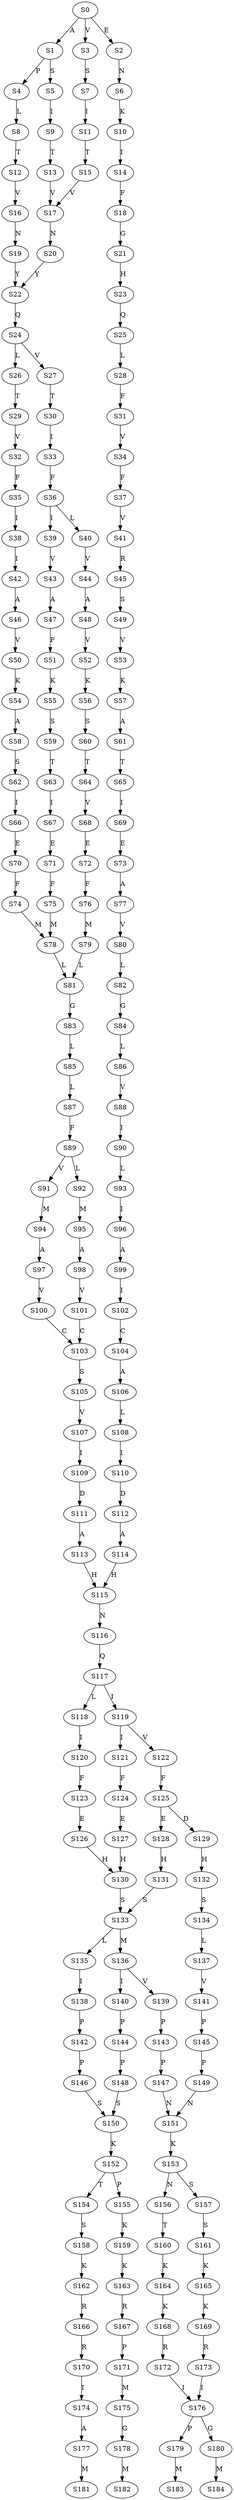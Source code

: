 strict digraph  {
	S0 -> S1 [ label = A ];
	S0 -> S2 [ label = E ];
	S0 -> S3 [ label = V ];
	S1 -> S4 [ label = P ];
	S1 -> S5 [ label = S ];
	S2 -> S6 [ label = N ];
	S3 -> S7 [ label = S ];
	S4 -> S8 [ label = L ];
	S5 -> S9 [ label = I ];
	S6 -> S10 [ label = K ];
	S7 -> S11 [ label = I ];
	S8 -> S12 [ label = T ];
	S9 -> S13 [ label = T ];
	S10 -> S14 [ label = I ];
	S11 -> S15 [ label = T ];
	S12 -> S16 [ label = V ];
	S13 -> S17 [ label = V ];
	S14 -> S18 [ label = F ];
	S15 -> S17 [ label = V ];
	S16 -> S19 [ label = N ];
	S17 -> S20 [ label = N ];
	S18 -> S21 [ label = G ];
	S19 -> S22 [ label = Y ];
	S20 -> S22 [ label = Y ];
	S21 -> S23 [ label = H ];
	S22 -> S24 [ label = Q ];
	S23 -> S25 [ label = Q ];
	S24 -> S26 [ label = L ];
	S24 -> S27 [ label = V ];
	S25 -> S28 [ label = L ];
	S26 -> S29 [ label = T ];
	S27 -> S30 [ label = T ];
	S28 -> S31 [ label = F ];
	S29 -> S32 [ label = V ];
	S30 -> S33 [ label = I ];
	S31 -> S34 [ label = V ];
	S32 -> S35 [ label = F ];
	S33 -> S36 [ label = F ];
	S34 -> S37 [ label = F ];
	S35 -> S38 [ label = I ];
	S36 -> S39 [ label = I ];
	S36 -> S40 [ label = L ];
	S37 -> S41 [ label = V ];
	S38 -> S42 [ label = I ];
	S39 -> S43 [ label = V ];
	S40 -> S44 [ label = V ];
	S41 -> S45 [ label = R ];
	S42 -> S46 [ label = A ];
	S43 -> S47 [ label = A ];
	S44 -> S48 [ label = A ];
	S45 -> S49 [ label = S ];
	S46 -> S50 [ label = V ];
	S47 -> S51 [ label = F ];
	S48 -> S52 [ label = V ];
	S49 -> S53 [ label = V ];
	S50 -> S54 [ label = K ];
	S51 -> S55 [ label = K ];
	S52 -> S56 [ label = K ];
	S53 -> S57 [ label = K ];
	S54 -> S58 [ label = A ];
	S55 -> S59 [ label = S ];
	S56 -> S60 [ label = S ];
	S57 -> S61 [ label = A ];
	S58 -> S62 [ label = S ];
	S59 -> S63 [ label = T ];
	S60 -> S64 [ label = T ];
	S61 -> S65 [ label = T ];
	S62 -> S66 [ label = I ];
	S63 -> S67 [ label = I ];
	S64 -> S68 [ label = V ];
	S65 -> S69 [ label = I ];
	S66 -> S70 [ label = E ];
	S67 -> S71 [ label = E ];
	S68 -> S72 [ label = E ];
	S69 -> S73 [ label = E ];
	S70 -> S74 [ label = F ];
	S71 -> S75 [ label = F ];
	S72 -> S76 [ label = F ];
	S73 -> S77 [ label = A ];
	S74 -> S78 [ label = M ];
	S75 -> S78 [ label = M ];
	S76 -> S79 [ label = M ];
	S77 -> S80 [ label = V ];
	S78 -> S81 [ label = L ];
	S79 -> S81 [ label = L ];
	S80 -> S82 [ label = L ];
	S81 -> S83 [ label = G ];
	S82 -> S84 [ label = G ];
	S83 -> S85 [ label = L ];
	S84 -> S86 [ label = L ];
	S85 -> S87 [ label = L ];
	S86 -> S88 [ label = V ];
	S87 -> S89 [ label = F ];
	S88 -> S90 [ label = I ];
	S89 -> S91 [ label = V ];
	S89 -> S92 [ label = L ];
	S90 -> S93 [ label = L ];
	S91 -> S94 [ label = M ];
	S92 -> S95 [ label = M ];
	S93 -> S96 [ label = I ];
	S94 -> S97 [ label = A ];
	S95 -> S98 [ label = A ];
	S96 -> S99 [ label = A ];
	S97 -> S100 [ label = V ];
	S98 -> S101 [ label = V ];
	S99 -> S102 [ label = I ];
	S100 -> S103 [ label = C ];
	S101 -> S103 [ label = C ];
	S102 -> S104 [ label = C ];
	S103 -> S105 [ label = S ];
	S104 -> S106 [ label = A ];
	S105 -> S107 [ label = V ];
	S106 -> S108 [ label = L ];
	S107 -> S109 [ label = I ];
	S108 -> S110 [ label = I ];
	S109 -> S111 [ label = D ];
	S110 -> S112 [ label = D ];
	S111 -> S113 [ label = A ];
	S112 -> S114 [ label = A ];
	S113 -> S115 [ label = H ];
	S114 -> S115 [ label = H ];
	S115 -> S116 [ label = N ];
	S116 -> S117 [ label = Q ];
	S117 -> S118 [ label = L ];
	S117 -> S119 [ label = I ];
	S118 -> S120 [ label = I ];
	S119 -> S121 [ label = I ];
	S119 -> S122 [ label = V ];
	S120 -> S123 [ label = F ];
	S121 -> S124 [ label = F ];
	S122 -> S125 [ label = F ];
	S123 -> S126 [ label = E ];
	S124 -> S127 [ label = E ];
	S125 -> S128 [ label = E ];
	S125 -> S129 [ label = D ];
	S126 -> S130 [ label = H ];
	S127 -> S130 [ label = H ];
	S128 -> S131 [ label = H ];
	S129 -> S132 [ label = H ];
	S130 -> S133 [ label = S ];
	S131 -> S133 [ label = S ];
	S132 -> S134 [ label = S ];
	S133 -> S135 [ label = L ];
	S133 -> S136 [ label = M ];
	S134 -> S137 [ label = L ];
	S135 -> S138 [ label = I ];
	S136 -> S139 [ label = V ];
	S136 -> S140 [ label = I ];
	S137 -> S141 [ label = V ];
	S138 -> S142 [ label = P ];
	S139 -> S143 [ label = P ];
	S140 -> S144 [ label = P ];
	S141 -> S145 [ label = P ];
	S142 -> S146 [ label = P ];
	S143 -> S147 [ label = P ];
	S144 -> S148 [ label = P ];
	S145 -> S149 [ label = P ];
	S146 -> S150 [ label = S ];
	S147 -> S151 [ label = N ];
	S148 -> S150 [ label = S ];
	S149 -> S151 [ label = N ];
	S150 -> S152 [ label = K ];
	S151 -> S153 [ label = K ];
	S152 -> S154 [ label = T ];
	S152 -> S155 [ label = P ];
	S153 -> S156 [ label = N ];
	S153 -> S157 [ label = S ];
	S154 -> S158 [ label = S ];
	S155 -> S159 [ label = K ];
	S156 -> S160 [ label = T ];
	S157 -> S161 [ label = S ];
	S158 -> S162 [ label = K ];
	S159 -> S163 [ label = K ];
	S160 -> S164 [ label = K ];
	S161 -> S165 [ label = K ];
	S162 -> S166 [ label = R ];
	S163 -> S167 [ label = R ];
	S164 -> S168 [ label = K ];
	S165 -> S169 [ label = K ];
	S166 -> S170 [ label = R ];
	S167 -> S171 [ label = P ];
	S168 -> S172 [ label = R ];
	S169 -> S173 [ label = R ];
	S170 -> S174 [ label = I ];
	S171 -> S175 [ label = M ];
	S172 -> S176 [ label = I ];
	S173 -> S176 [ label = I ];
	S174 -> S177 [ label = A ];
	S175 -> S178 [ label = G ];
	S176 -> S179 [ label = P ];
	S176 -> S180 [ label = G ];
	S177 -> S181 [ label = M ];
	S178 -> S182 [ label = M ];
	S179 -> S183 [ label = M ];
	S180 -> S184 [ label = M ];
}
